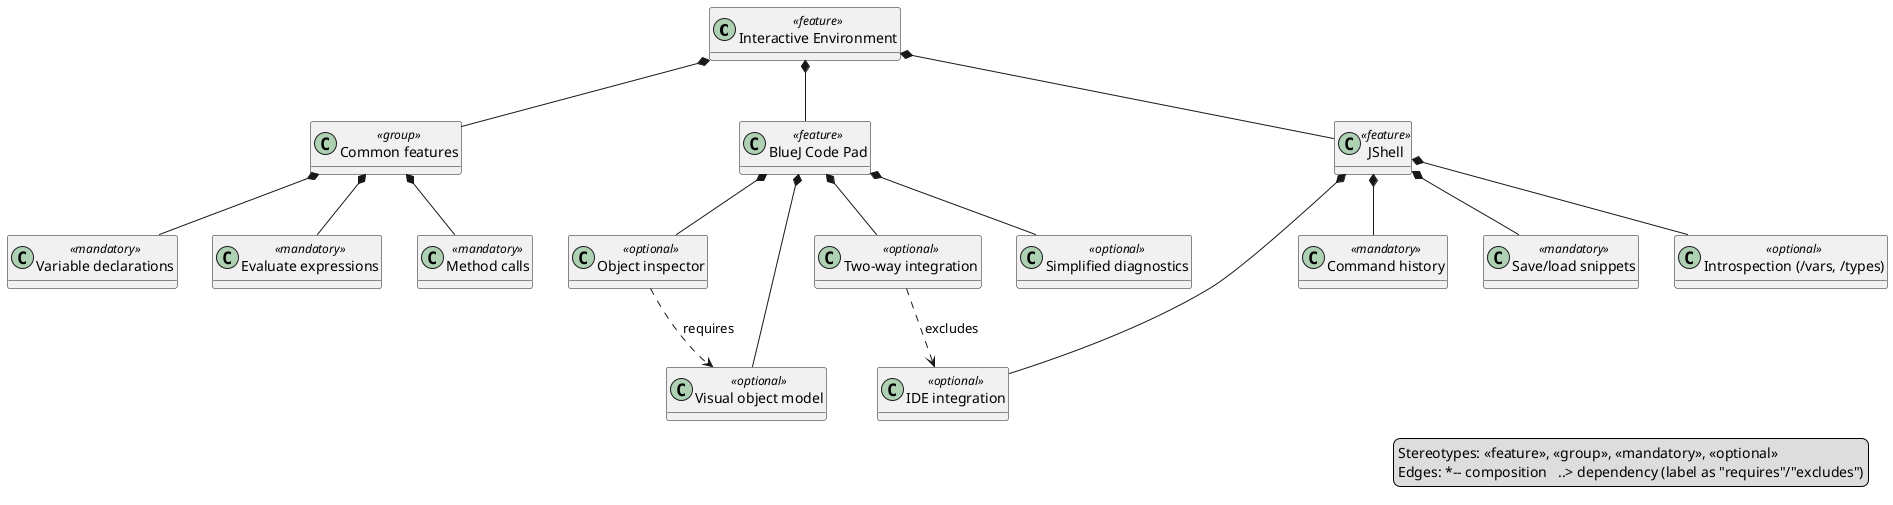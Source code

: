 @startuml
hide methods
skinparam classAttributeIconSize 0

' ==== Feature nodes ====
class "Interactive Environment" as Root <<feature>>
class "Common features" as Common <<group>>
class "Evaluate expressions" as Eval <<mandatory>>
class "Method calls" as Calls <<mandatory>>
class "Variable declarations" as Vars <<mandatory>>

class "BlueJ Code Pad" as BJC <<feature>>
class "Visual object model" as VOM <<optional>>
class "Two-way integration" as TWI <<optional>>
class "Simplified diagnostics" as SD <<optional>>
class "Object inspector" as OI <<optional>>

class "JShell" as JSH <<feature>>
class "Command history" as Hist <<mandatory>>
class "Save/load snippets" as Save <<mandatory>>
class "Introspection (/vars, /types)" as Intro <<optional>>
class "IDE integration" as IDE <<optional>>

' ==== Tree (composition = parent→child) ====
Root *-- Common
Root *-- BJC
Root *-- JSH
Common *-- Eval
Common *-- Calls
Common *-- Vars
BJC *-- VOM
BJC *-- TWI
BJC *-- SD
BJC *-- OI
JSH *-- Hist
JSH *-- Save
JSH *-- Intro
JSH *-- IDE

' ==== Cross-tree constraints (documentados) ====
OI ..> VOM : requires
TWI ..> IDE : excludes

legend right
Stereotypes: <<feature>>, <<group>>, <<mandatory>>, <<optional>>
Edges: *-- composition   ..> dependency (label as "requires"/"excludes")
endlegend
@enduml
